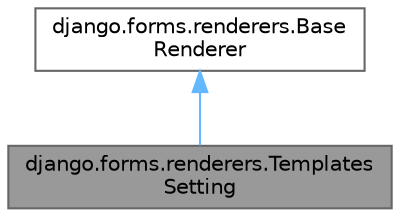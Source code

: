 digraph "django.forms.renderers.TemplatesSetting"
{
 // LATEX_PDF_SIZE
  bgcolor="transparent";
  edge [fontname=Helvetica,fontsize=10,labelfontname=Helvetica,labelfontsize=10];
  node [fontname=Helvetica,fontsize=10,shape=box,height=0.2,width=0.4];
  Node1 [id="Node000001",label="django.forms.renderers.Templates\lSetting",height=0.2,width=0.4,color="gray40", fillcolor="grey60", style="filled", fontcolor="black",tooltip=" "];
  Node2 -> Node1 [id="edge1_Node000001_Node000002",dir="back",color="steelblue1",style="solid",tooltip=" "];
  Node2 [id="Node000002",label="django.forms.renderers.Base\lRenderer",height=0.2,width=0.4,color="gray40", fillcolor="white", style="filled",URL="$classdjango_1_1forms_1_1renderers_1_1_base_renderer.html",tooltip=" "];
}
